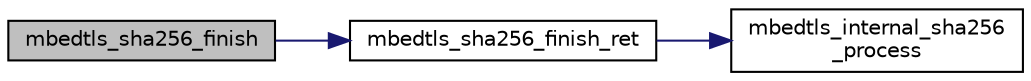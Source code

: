 digraph "mbedtls_sha256_finish"
{
 // LATEX_PDF_SIZE
  edge [fontname="Helvetica",fontsize="10",labelfontname="Helvetica",labelfontsize="10"];
  node [fontname="Helvetica",fontsize="10",shape=record];
  rankdir="LR";
  Node1 [label="mbedtls_sha256_finish",height=0.2,width=0.4,color="black", fillcolor="grey75", style="filled", fontcolor="black",tooltip="This function finishes the SHA-256 operation, and writes the result to the output buffer."];
  Node1 -> Node2 [color="midnightblue",fontsize="10",style="solid",fontname="Helvetica"];
  Node2 [label="mbedtls_sha256_finish_ret",height=0.2,width=0.4,color="black", fillcolor="white", style="filled",URL="$da/d01/sha256_8c.html#ad9537ce07447c872e654ad87d144f1cd",tooltip="This function finishes the SHA-256 operation, and writes the result to the output buffer."];
  Node2 -> Node3 [color="midnightblue",fontsize="10",style="solid",fontname="Helvetica"];
  Node3 [label="mbedtls_internal_sha256\l_process",height=0.2,width=0.4,color="black", fillcolor="white", style="filled",URL="$da/d01/sha256_8c.html#a7d35cd23d4ede07db7c6fee054045efb",tooltip="This function processes a single data block within the ongoing SHA-256 computation...."];
}
